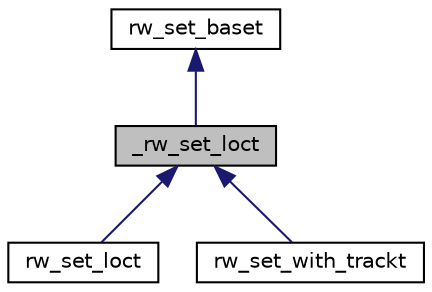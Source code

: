 digraph "_rw_set_loct"
{
 // LATEX_PDF_SIZE
  bgcolor="transparent";
  edge [fontname="Helvetica",fontsize="10",labelfontname="Helvetica",labelfontsize="10"];
  node [fontname="Helvetica",fontsize="10",shape=record];
  Node1 [label="_rw_set_loct",height=0.2,width=0.4,color="black", fillcolor="grey75", style="filled", fontcolor="black",tooltip=" "];
  Node2 -> Node1 [dir="back",color="midnightblue",fontsize="10",style="solid",fontname="Helvetica"];
  Node2 [label="rw_set_baset",height=0.2,width=0.4,color="black",URL="$classrw__set__baset.html",tooltip=" "];
  Node1 -> Node3 [dir="back",color="midnightblue",fontsize="10",style="solid",fontname="Helvetica"];
  Node3 [label="rw_set_loct",height=0.2,width=0.4,color="black",URL="$classrw__set__loct.html",tooltip=" "];
  Node1 -> Node4 [dir="back",color="midnightblue",fontsize="10",style="solid",fontname="Helvetica"];
  Node4 [label="rw_set_with_trackt",height=0.2,width=0.4,color="black",URL="$classrw__set__with__trackt.html",tooltip=" "];
}
